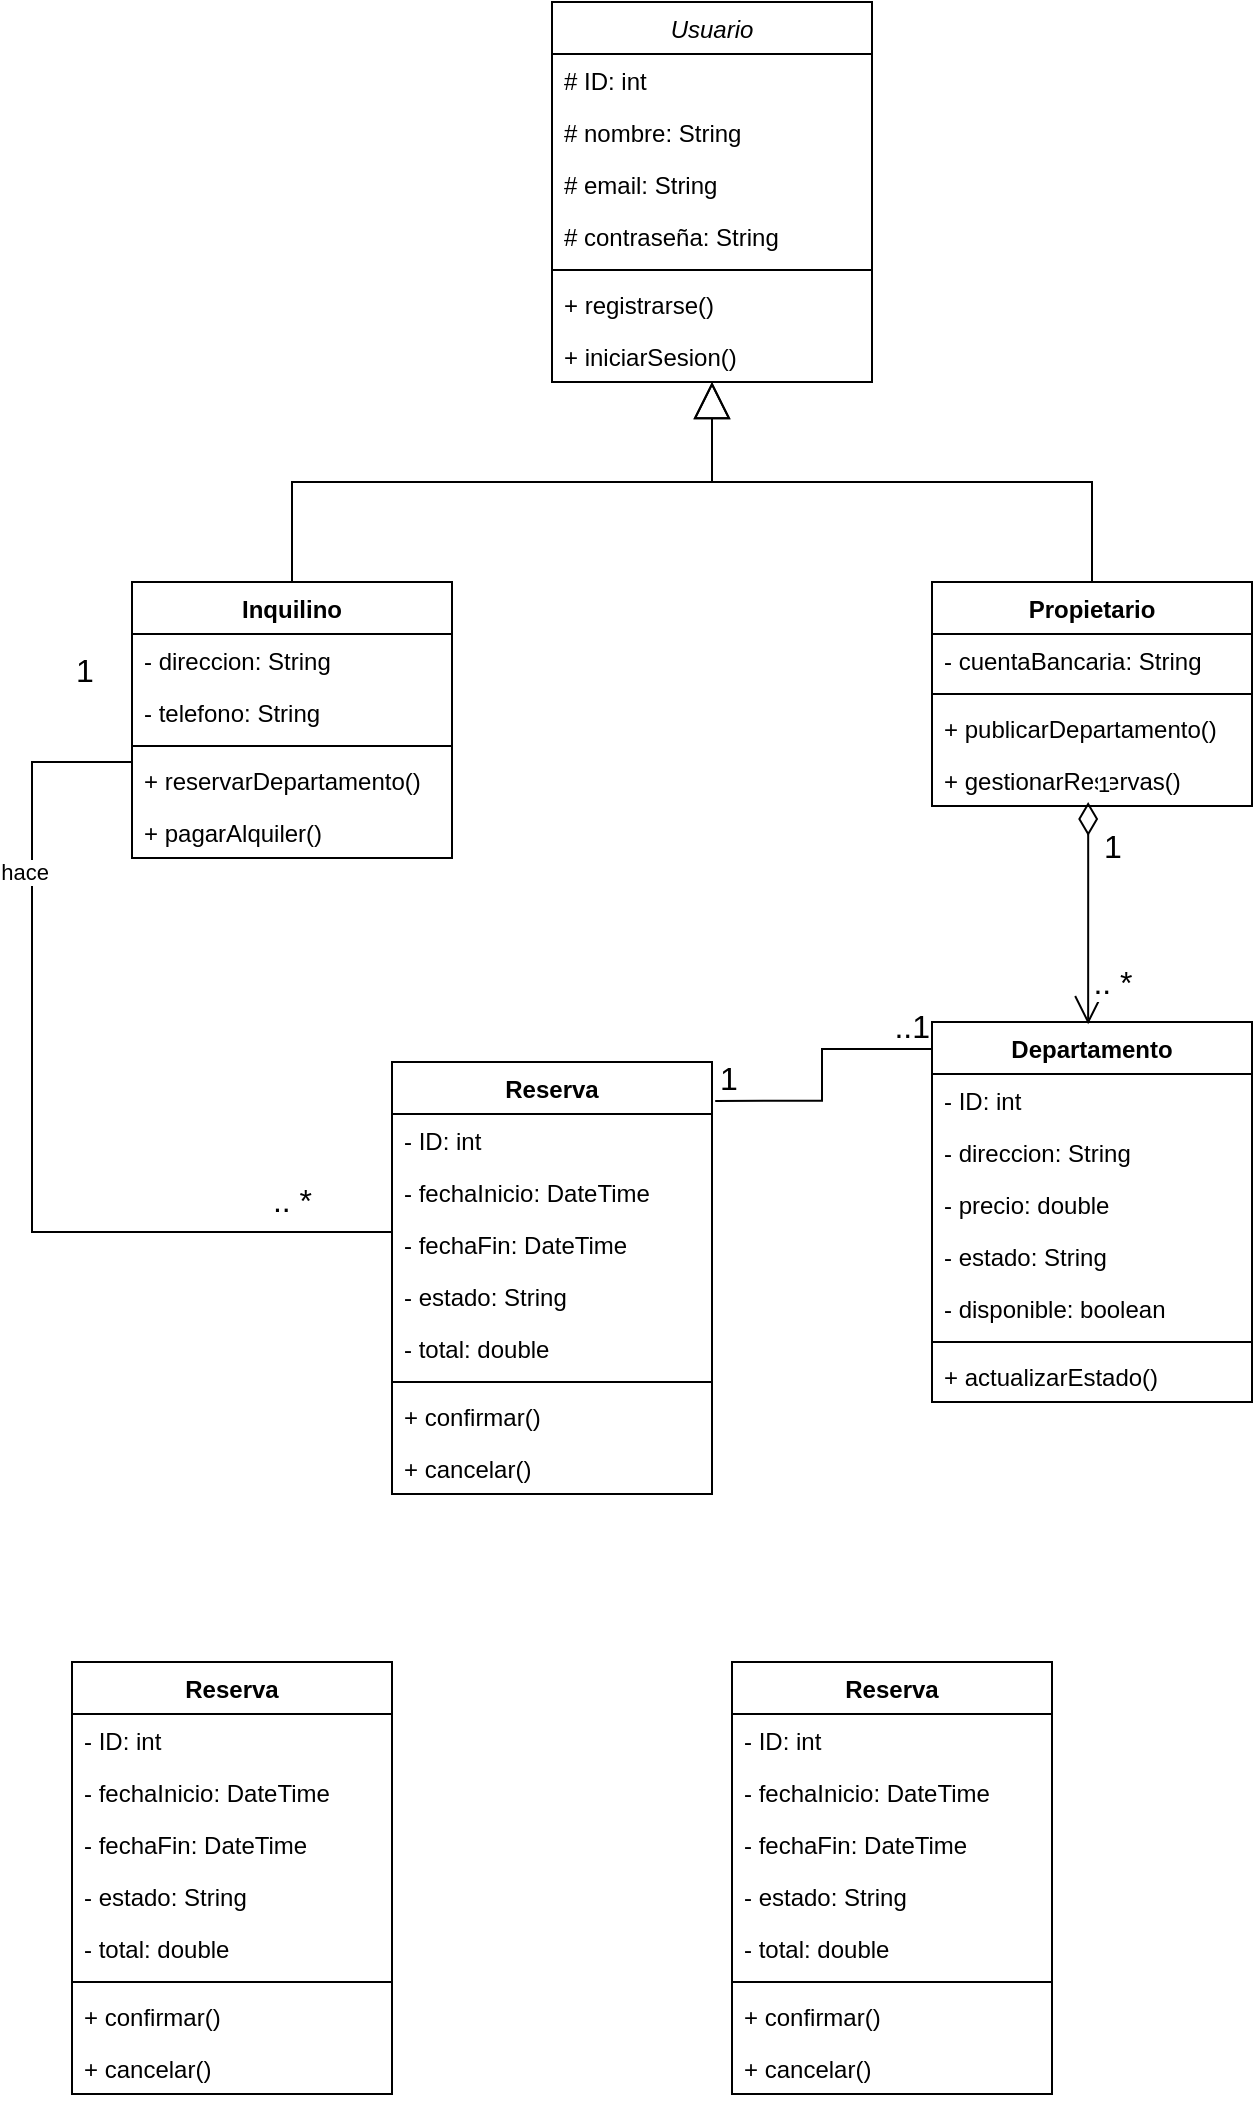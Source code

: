 <mxfile version="28.2.5">
  <diagram id="C5RBs43oDa-KdzZeNtuy" name="Page-1">
    <mxGraphModel dx="387" dy="623" grid="1" gridSize="10" guides="1" tooltips="1" connect="1" arrows="1" fold="1" page="1" pageScale="1" pageWidth="827" pageHeight="1169" math="0" shadow="0">
      <root>
        <mxCell id="WIyWlLk6GJQsqaUBKTNV-0" />
        <mxCell id="WIyWlLk6GJQsqaUBKTNV-1" parent="WIyWlLk6GJQsqaUBKTNV-0" />
        <mxCell id="zkfFHV4jXpPFQw0GAbJ--0" value="Usuario" style="swimlane;fontStyle=2;align=center;verticalAlign=top;childLayout=stackLayout;horizontal=1;startSize=26;horizontalStack=0;resizeParent=1;resizeLast=0;collapsible=1;marginBottom=0;rounded=0;shadow=0;strokeWidth=1;" parent="WIyWlLk6GJQsqaUBKTNV-1" vertex="1">
          <mxGeometry x="330" y="10" width="160" height="190" as="geometry">
            <mxRectangle x="220" y="120" width="160" height="26" as="alternateBounds" />
          </mxGeometry>
        </mxCell>
        <mxCell id="zkfFHV4jXpPFQw0GAbJ--1" value="# ID: int" style="text;align=left;verticalAlign=top;spacingLeft=4;spacingRight=4;overflow=hidden;rotatable=0;points=[[0,0.5],[1,0.5]];portConstraint=eastwest;" parent="zkfFHV4jXpPFQw0GAbJ--0" vertex="1">
          <mxGeometry y="26" width="160" height="26" as="geometry" />
        </mxCell>
        <mxCell id="zkfFHV4jXpPFQw0GAbJ--2" value="# nombre: String" style="text;align=left;verticalAlign=top;spacingLeft=4;spacingRight=4;overflow=hidden;rotatable=0;points=[[0,0.5],[1,0.5]];portConstraint=eastwest;rounded=0;shadow=0;html=0;" parent="zkfFHV4jXpPFQw0GAbJ--0" vertex="1">
          <mxGeometry y="52" width="160" height="26" as="geometry" />
        </mxCell>
        <mxCell id="uRjsFTHs8m681X3I8y45-0" value="# email: String&#xa;" style="text;align=left;verticalAlign=top;spacingLeft=4;spacingRight=4;overflow=hidden;rotatable=0;points=[[0,0.5],[1,0.5]];portConstraint=eastwest;rounded=0;shadow=0;html=0;" parent="zkfFHV4jXpPFQw0GAbJ--0" vertex="1">
          <mxGeometry y="78" width="160" height="26" as="geometry" />
        </mxCell>
        <mxCell id="zkfFHV4jXpPFQw0GAbJ--3" value="# contraseña: String" style="text;align=left;verticalAlign=top;spacingLeft=4;spacingRight=4;overflow=hidden;rotatable=0;points=[[0,0.5],[1,0.5]];portConstraint=eastwest;rounded=0;shadow=0;html=0;" parent="zkfFHV4jXpPFQw0GAbJ--0" vertex="1">
          <mxGeometry y="104" width="160" height="26" as="geometry" />
        </mxCell>
        <mxCell id="zkfFHV4jXpPFQw0GAbJ--4" value="" style="line;html=1;strokeWidth=1;align=left;verticalAlign=middle;spacingTop=-1;spacingLeft=3;spacingRight=3;rotatable=0;labelPosition=right;points=[];portConstraint=eastwest;" parent="zkfFHV4jXpPFQw0GAbJ--0" vertex="1">
          <mxGeometry y="130" width="160" height="8" as="geometry" />
        </mxCell>
        <mxCell id="uRjsFTHs8m681X3I8y45-1" value="+ registrarse()&#xa;" style="text;align=left;verticalAlign=top;spacingLeft=4;spacingRight=4;overflow=hidden;rotatable=0;points=[[0,0.5],[1,0.5]];portConstraint=eastwest;" parent="zkfFHV4jXpPFQw0GAbJ--0" vertex="1">
          <mxGeometry y="138" width="160" height="26" as="geometry" />
        </mxCell>
        <mxCell id="zkfFHV4jXpPFQw0GAbJ--5" value="+ iniciarSesion()" style="text;align=left;verticalAlign=top;spacingLeft=4;spacingRight=4;overflow=hidden;rotatable=0;points=[[0,0.5],[1,0.5]];portConstraint=eastwest;" parent="zkfFHV4jXpPFQw0GAbJ--0" vertex="1">
          <mxGeometry y="164" width="160" height="26" as="geometry" />
        </mxCell>
        <mxCell id="zkfFHV4jXpPFQw0GAbJ--12" value="" style="endArrow=block;endSize=16;endFill=0;shadow=0;strokeWidth=1;rounded=0;curved=0;edgeStyle=elbowEdgeStyle;elbow=vertical;exitX=0.5;exitY=0;exitDx=0;exitDy=0;" parent="WIyWlLk6GJQsqaUBKTNV-1" source="wwPs5roBOMzfUQPgi6KH-0" target="zkfFHV4jXpPFQw0GAbJ--0" edge="1">
          <mxGeometry width="160" relative="1" as="geometry">
            <mxPoint x="200" y="360" as="sourcePoint" />
            <mxPoint x="200" y="203" as="targetPoint" />
            <Array as="points">
              <mxPoint x="300" y="250" />
            </Array>
          </mxGeometry>
        </mxCell>
        <mxCell id="zkfFHV4jXpPFQw0GAbJ--16" value="" style="endArrow=block;endSize=16;endFill=0;shadow=0;strokeWidth=1;rounded=0;curved=0;edgeStyle=elbowEdgeStyle;elbow=vertical;exitX=0.5;exitY=0;exitDx=0;exitDy=0;" parent="WIyWlLk6GJQsqaUBKTNV-1" source="wwPs5roBOMzfUQPgi6KH-10" target="zkfFHV4jXpPFQw0GAbJ--0" edge="1">
          <mxGeometry width="160" relative="1" as="geometry">
            <mxPoint x="600" y="360" as="sourcePoint" />
            <mxPoint x="310" y="271" as="targetPoint" />
            <Array as="points">
              <mxPoint x="510" y="250" />
            </Array>
          </mxGeometry>
        </mxCell>
        <mxCell id="wwPs5roBOMzfUQPgi6KH-0" value="Inquilino" style="swimlane;fontStyle=1;align=center;verticalAlign=top;childLayout=stackLayout;horizontal=1;startSize=26;horizontalStack=0;resizeParent=1;resizeParentMax=0;resizeLast=0;collapsible=1;marginBottom=0;whiteSpace=wrap;html=1;" vertex="1" parent="WIyWlLk6GJQsqaUBKTNV-1">
          <mxGeometry x="120" y="300" width="160" height="138" as="geometry" />
        </mxCell>
        <mxCell id="wwPs5roBOMzfUQPgi6KH-1" value="- direccion: String" style="text;strokeColor=none;fillColor=none;align=left;verticalAlign=top;spacingLeft=4;spacingRight=4;overflow=hidden;rotatable=0;points=[[0,0.5],[1,0.5]];portConstraint=eastwest;whiteSpace=wrap;html=1;" vertex="1" parent="wwPs5roBOMzfUQPgi6KH-0">
          <mxGeometry y="26" width="160" height="26" as="geometry" />
        </mxCell>
        <mxCell id="wwPs5roBOMzfUQPgi6KH-4" value="- telefono: String" style="text;strokeColor=none;fillColor=none;align=left;verticalAlign=top;spacingLeft=4;spacingRight=4;overflow=hidden;rotatable=0;points=[[0,0.5],[1,0.5]];portConstraint=eastwest;whiteSpace=wrap;html=1;" vertex="1" parent="wwPs5roBOMzfUQPgi6KH-0">
          <mxGeometry y="52" width="160" height="26" as="geometry" />
        </mxCell>
        <mxCell id="wwPs5roBOMzfUQPgi6KH-2" value="" style="line;strokeWidth=1;fillColor=none;align=left;verticalAlign=middle;spacingTop=-1;spacingLeft=3;spacingRight=3;rotatable=0;labelPosition=right;points=[];portConstraint=eastwest;strokeColor=inherit;" vertex="1" parent="wwPs5roBOMzfUQPgi6KH-0">
          <mxGeometry y="78" width="160" height="8" as="geometry" />
        </mxCell>
        <mxCell id="wwPs5roBOMzfUQPgi6KH-3" value="+ reservarDepartamento()" style="text;strokeColor=none;fillColor=none;align=left;verticalAlign=top;spacingLeft=4;spacingRight=4;overflow=hidden;rotatable=0;points=[[0,0.5],[1,0.5]];portConstraint=eastwest;whiteSpace=wrap;html=1;" vertex="1" parent="wwPs5roBOMzfUQPgi6KH-0">
          <mxGeometry y="86" width="160" height="26" as="geometry" />
        </mxCell>
        <mxCell id="wwPs5roBOMzfUQPgi6KH-5" value="+ pagarAlquiler()" style="text;strokeColor=none;fillColor=none;align=left;verticalAlign=top;spacingLeft=4;spacingRight=4;overflow=hidden;rotatable=0;points=[[0,0.5],[1,0.5]];portConstraint=eastwest;whiteSpace=wrap;html=1;" vertex="1" parent="wwPs5roBOMzfUQPgi6KH-0">
          <mxGeometry y="112" width="160" height="26" as="geometry" />
        </mxCell>
        <mxCell id="wwPs5roBOMzfUQPgi6KH-10" value="Propietario" style="swimlane;fontStyle=1;align=center;verticalAlign=top;childLayout=stackLayout;horizontal=1;startSize=26;horizontalStack=0;resizeParent=1;resizeParentMax=0;resizeLast=0;collapsible=1;marginBottom=0;whiteSpace=wrap;html=1;" vertex="1" parent="WIyWlLk6GJQsqaUBKTNV-1">
          <mxGeometry x="520" y="300" width="160" height="112" as="geometry" />
        </mxCell>
        <mxCell id="wwPs5roBOMzfUQPgi6KH-11" value="- cuentaBancaria: String" style="text;strokeColor=none;fillColor=none;align=left;verticalAlign=top;spacingLeft=4;spacingRight=4;overflow=hidden;rotatable=0;points=[[0,0.5],[1,0.5]];portConstraint=eastwest;whiteSpace=wrap;html=1;" vertex="1" parent="wwPs5roBOMzfUQPgi6KH-10">
          <mxGeometry y="26" width="160" height="26" as="geometry" />
        </mxCell>
        <mxCell id="wwPs5roBOMzfUQPgi6KH-13" value="" style="line;strokeWidth=1;fillColor=none;align=left;verticalAlign=middle;spacingTop=-1;spacingLeft=3;spacingRight=3;rotatable=0;labelPosition=right;points=[];portConstraint=eastwest;strokeColor=inherit;" vertex="1" parent="wwPs5roBOMzfUQPgi6KH-10">
          <mxGeometry y="52" width="160" height="8" as="geometry" />
        </mxCell>
        <mxCell id="wwPs5roBOMzfUQPgi6KH-14" value="+ publicarDepartamento()" style="text;strokeColor=none;fillColor=none;align=left;verticalAlign=top;spacingLeft=4;spacingRight=4;overflow=hidden;rotatable=0;points=[[0,0.5],[1,0.5]];portConstraint=eastwest;whiteSpace=wrap;html=1;" vertex="1" parent="wwPs5roBOMzfUQPgi6KH-10">
          <mxGeometry y="60" width="160" height="26" as="geometry" />
        </mxCell>
        <mxCell id="wwPs5roBOMzfUQPgi6KH-15" value="+ gestionarReservas()" style="text;strokeColor=none;fillColor=none;align=left;verticalAlign=top;spacingLeft=4;spacingRight=4;overflow=hidden;rotatable=0;points=[[0,0.5],[1,0.5]];portConstraint=eastwest;whiteSpace=wrap;html=1;" vertex="1" parent="wwPs5roBOMzfUQPgi6KH-10">
          <mxGeometry y="86" width="160" height="26" as="geometry" />
        </mxCell>
        <mxCell id="wwPs5roBOMzfUQPgi6KH-16" value="Reserva" style="swimlane;fontStyle=1;align=center;verticalAlign=top;childLayout=stackLayout;horizontal=1;startSize=26;horizontalStack=0;resizeParent=1;resizeParentMax=0;resizeLast=0;collapsible=1;marginBottom=0;whiteSpace=wrap;html=1;" vertex="1" parent="WIyWlLk6GJQsqaUBKTNV-1">
          <mxGeometry x="250" y="540" width="160" height="216" as="geometry" />
        </mxCell>
        <mxCell id="wwPs5roBOMzfUQPgi6KH-17" value="- ID: int" style="text;strokeColor=none;fillColor=none;align=left;verticalAlign=top;spacingLeft=4;spacingRight=4;overflow=hidden;rotatable=0;points=[[0,0.5],[1,0.5]];portConstraint=eastwest;whiteSpace=wrap;html=1;" vertex="1" parent="wwPs5roBOMzfUQPgi6KH-16">
          <mxGeometry y="26" width="160" height="26" as="geometry" />
        </mxCell>
        <mxCell id="wwPs5roBOMzfUQPgi6KH-22" value="- fechaInicio: DateTime" style="text;strokeColor=none;fillColor=none;align=left;verticalAlign=top;spacingLeft=4;spacingRight=4;overflow=hidden;rotatable=0;points=[[0,0.5],[1,0.5]];portConstraint=eastwest;whiteSpace=wrap;html=1;" vertex="1" parent="wwPs5roBOMzfUQPgi6KH-16">
          <mxGeometry y="52" width="160" height="26" as="geometry" />
        </mxCell>
        <mxCell id="wwPs5roBOMzfUQPgi6KH-26" value="- fechaFin: DateTime" style="text;strokeColor=none;fillColor=none;align=left;verticalAlign=top;spacingLeft=4;spacingRight=4;overflow=hidden;rotatable=0;points=[[0,0.5],[1,0.5]];portConstraint=eastwest;whiteSpace=wrap;html=1;" vertex="1" parent="wwPs5roBOMzfUQPgi6KH-16">
          <mxGeometry y="78" width="160" height="26" as="geometry" />
        </mxCell>
        <mxCell id="wwPs5roBOMzfUQPgi6KH-27" value="- estado: String" style="text;strokeColor=none;fillColor=none;align=left;verticalAlign=top;spacingLeft=4;spacingRight=4;overflow=hidden;rotatable=0;points=[[0,0.5],[1,0.5]];portConstraint=eastwest;whiteSpace=wrap;html=1;" vertex="1" parent="wwPs5roBOMzfUQPgi6KH-16">
          <mxGeometry y="104" width="160" height="26" as="geometry" />
        </mxCell>
        <mxCell id="wwPs5roBOMzfUQPgi6KH-18" value="- total: double" style="text;strokeColor=none;fillColor=none;align=left;verticalAlign=top;spacingLeft=4;spacingRight=4;overflow=hidden;rotatable=0;points=[[0,0.5],[1,0.5]];portConstraint=eastwest;whiteSpace=wrap;html=1;" vertex="1" parent="wwPs5roBOMzfUQPgi6KH-16">
          <mxGeometry y="130" width="160" height="26" as="geometry" />
        </mxCell>
        <mxCell id="wwPs5roBOMzfUQPgi6KH-19" value="" style="line;strokeWidth=1;fillColor=none;align=left;verticalAlign=middle;spacingTop=-1;spacingLeft=3;spacingRight=3;rotatable=0;labelPosition=right;points=[];portConstraint=eastwest;strokeColor=inherit;" vertex="1" parent="wwPs5roBOMzfUQPgi6KH-16">
          <mxGeometry y="156" width="160" height="8" as="geometry" />
        </mxCell>
        <mxCell id="wwPs5roBOMzfUQPgi6KH-20" value="+ confirmar()" style="text;strokeColor=none;fillColor=none;align=left;verticalAlign=top;spacingLeft=4;spacingRight=4;overflow=hidden;rotatable=0;points=[[0,0.5],[1,0.5]];portConstraint=eastwest;whiteSpace=wrap;html=1;" vertex="1" parent="wwPs5roBOMzfUQPgi6KH-16">
          <mxGeometry y="164" width="160" height="26" as="geometry" />
        </mxCell>
        <mxCell id="wwPs5roBOMzfUQPgi6KH-21" value="+ cancelar()" style="text;strokeColor=none;fillColor=none;align=left;verticalAlign=top;spacingLeft=4;spacingRight=4;overflow=hidden;rotatable=0;points=[[0,0.5],[1,0.5]];portConstraint=eastwest;whiteSpace=wrap;html=1;" vertex="1" parent="wwPs5roBOMzfUQPgi6KH-16">
          <mxGeometry y="190" width="160" height="26" as="geometry" />
        </mxCell>
        <mxCell id="wwPs5roBOMzfUQPgi6KH-28" value="" style="endArrow=none;html=1;edgeStyle=orthogonalEdgeStyle;rounded=0;exitX=0;exitY=0.5;exitDx=0;exitDy=0;fontSize=16;entryX=-0.001;entryY=0.274;entryDx=0;entryDy=0;entryPerimeter=0;" edge="1" parent="WIyWlLk6GJQsqaUBKTNV-1" target="wwPs5roBOMzfUQPgi6KH-26">
          <mxGeometry relative="1" as="geometry">
            <mxPoint x="120" y="390" as="sourcePoint" />
            <mxPoint x="279" y="625" as="targetPoint" />
            <Array as="points">
              <mxPoint x="70" y="390" />
              <mxPoint x="70" y="625" />
              <mxPoint x="250" y="625" />
            </Array>
          </mxGeometry>
        </mxCell>
        <mxCell id="wwPs5roBOMzfUQPgi6KH-29" value="1" style="edgeLabel;resizable=0;html=1;align=left;verticalAlign=bottom;fontSize=16;" connectable="0" vertex="1" parent="wwPs5roBOMzfUQPgi6KH-28">
          <mxGeometry x="-1" relative="1" as="geometry">
            <mxPoint x="-30" y="-35" as="offset" />
          </mxGeometry>
        </mxCell>
        <mxCell id="wwPs5roBOMzfUQPgi6KH-30" value=".. *" style="edgeLabel;resizable=0;html=1;align=right;verticalAlign=bottom;fontSize=16;" connectable="0" vertex="1" parent="wwPs5roBOMzfUQPgi6KH-28">
          <mxGeometry x="1" relative="1" as="geometry">
            <mxPoint x="-39" y="-5" as="offset" />
          </mxGeometry>
        </mxCell>
        <mxCell id="wwPs5roBOMzfUQPgi6KH-31" value="hace" style="edgeLabel;html=1;align=center;verticalAlign=middle;resizable=0;points=[];" vertex="1" connectable="0" parent="wwPs5roBOMzfUQPgi6KH-28">
          <mxGeometry x="-0.19" y="-4" relative="1" as="geometry">
            <mxPoint y="-84" as="offset" />
          </mxGeometry>
        </mxCell>
        <mxCell id="wwPs5roBOMzfUQPgi6KH-33" value="Departamento" style="swimlane;fontStyle=1;align=center;verticalAlign=top;childLayout=stackLayout;horizontal=1;startSize=26;horizontalStack=0;resizeParent=1;resizeParentMax=0;resizeLast=0;collapsible=1;marginBottom=0;whiteSpace=wrap;html=1;" vertex="1" parent="WIyWlLk6GJQsqaUBKTNV-1">
          <mxGeometry x="520" y="520" width="160" height="190" as="geometry" />
        </mxCell>
        <mxCell id="wwPs5roBOMzfUQPgi6KH-34" value="- ID: int" style="text;strokeColor=none;fillColor=none;align=left;verticalAlign=top;spacingLeft=4;spacingRight=4;overflow=hidden;rotatable=0;points=[[0,0.5],[1,0.5]];portConstraint=eastwest;whiteSpace=wrap;html=1;" vertex="1" parent="wwPs5roBOMzfUQPgi6KH-33">
          <mxGeometry y="26" width="160" height="26" as="geometry" />
        </mxCell>
        <mxCell id="wwPs5roBOMzfUQPgi6KH-35" value="- direccion: String" style="text;strokeColor=none;fillColor=none;align=left;verticalAlign=top;spacingLeft=4;spacingRight=4;overflow=hidden;rotatable=0;points=[[0,0.5],[1,0.5]];portConstraint=eastwest;whiteSpace=wrap;html=1;" vertex="1" parent="wwPs5roBOMzfUQPgi6KH-33">
          <mxGeometry y="52" width="160" height="26" as="geometry" />
        </mxCell>
        <mxCell id="wwPs5roBOMzfUQPgi6KH-38" value="- precio: double" style="text;strokeColor=none;fillColor=none;align=left;verticalAlign=top;spacingLeft=4;spacingRight=4;overflow=hidden;rotatable=0;points=[[0,0.5],[1,0.5]];portConstraint=eastwest;whiteSpace=wrap;html=1;" vertex="1" parent="wwPs5roBOMzfUQPgi6KH-33">
          <mxGeometry y="78" width="160" height="26" as="geometry" />
        </mxCell>
        <mxCell id="wwPs5roBOMzfUQPgi6KH-37" value="- estado: String" style="text;strokeColor=none;fillColor=none;align=left;verticalAlign=top;spacingLeft=4;spacingRight=4;overflow=hidden;rotatable=0;points=[[0,0.5],[1,0.5]];portConstraint=eastwest;whiteSpace=wrap;html=1;" vertex="1" parent="wwPs5roBOMzfUQPgi6KH-33">
          <mxGeometry y="104" width="160" height="26" as="geometry" />
        </mxCell>
        <mxCell id="wwPs5roBOMzfUQPgi6KH-49" value="- disponible: boolean" style="text;strokeColor=none;fillColor=none;align=left;verticalAlign=top;spacingLeft=4;spacingRight=4;overflow=hidden;rotatable=0;points=[[0,0.5],[1,0.5]];portConstraint=eastwest;whiteSpace=wrap;html=1;" vertex="1" parent="wwPs5roBOMzfUQPgi6KH-33">
          <mxGeometry y="130" width="160" height="26" as="geometry" />
        </mxCell>
        <mxCell id="wwPs5roBOMzfUQPgi6KH-39" value="" style="line;strokeWidth=1;fillColor=none;align=left;verticalAlign=middle;spacingTop=-1;spacingLeft=3;spacingRight=3;rotatable=0;labelPosition=right;points=[];portConstraint=eastwest;strokeColor=inherit;" vertex="1" parent="wwPs5roBOMzfUQPgi6KH-33">
          <mxGeometry y="156" width="160" height="8" as="geometry" />
        </mxCell>
        <mxCell id="wwPs5roBOMzfUQPgi6KH-40" value="+ actualizarEstado()" style="text;strokeColor=none;fillColor=none;align=left;verticalAlign=top;spacingLeft=4;spacingRight=4;overflow=hidden;rotatable=0;points=[[0,0.5],[1,0.5]];portConstraint=eastwest;whiteSpace=wrap;html=1;" vertex="1" parent="wwPs5roBOMzfUQPgi6KH-33">
          <mxGeometry y="164" width="160" height="26" as="geometry" />
        </mxCell>
        <mxCell id="wwPs5roBOMzfUQPgi6KH-43" value="1" style="endArrow=open;html=1;endSize=12;startArrow=diamondThin;startSize=14;startFill=0;edgeStyle=orthogonalEdgeStyle;align=left;verticalAlign=bottom;rounded=0;exitX=0.488;exitY=0.923;exitDx=0;exitDy=0;exitPerimeter=0;entryX=0.488;entryY=0.006;entryDx=0;entryDy=0;entryPerimeter=0;" edge="1" parent="WIyWlLk6GJQsqaUBKTNV-1" source="wwPs5roBOMzfUQPgi6KH-15" target="wwPs5roBOMzfUQPgi6KH-33">
          <mxGeometry x="-1" y="3" relative="1" as="geometry">
            <mxPoint x="590" y="430" as="sourcePoint" />
            <mxPoint x="560" y="510" as="targetPoint" />
            <Array as="points">
              <mxPoint x="598" y="440" />
              <mxPoint x="598" y="440" />
            </Array>
          </mxGeometry>
        </mxCell>
        <mxCell id="wwPs5roBOMzfUQPgi6KH-44" value="1" style="edgeLabel;html=1;align=center;verticalAlign=middle;resizable=0;points=[];fontSize=16;" vertex="1" connectable="0" parent="wwPs5roBOMzfUQPgi6KH-43">
          <mxGeometry x="-0.617" y="-1" relative="1" as="geometry">
            <mxPoint x="13" as="offset" />
          </mxGeometry>
        </mxCell>
        <mxCell id="wwPs5roBOMzfUQPgi6KH-45" value=".. *" style="edgeLabel;html=1;align=center;verticalAlign=middle;resizable=0;points=[];fontSize=16;" vertex="1" connectable="0" parent="wwPs5roBOMzfUQPgi6KH-43">
          <mxGeometry x="0.438" relative="1" as="geometry">
            <mxPoint x="12" y="10" as="offset" />
          </mxGeometry>
        </mxCell>
        <mxCell id="wwPs5roBOMzfUQPgi6KH-46" value="" style="endArrow=none;html=1;edgeStyle=orthogonalEdgeStyle;rounded=0;exitX=1.01;exitY=0.09;exitDx=0;exitDy=0;entryX=-0.002;entryY=0.071;entryDx=0;entryDy=0;entryPerimeter=0;exitPerimeter=0;" edge="1" parent="WIyWlLk6GJQsqaUBKTNV-1" source="wwPs5roBOMzfUQPgi6KH-16" target="wwPs5roBOMzfUQPgi6KH-33">
          <mxGeometry relative="1" as="geometry">
            <mxPoint x="430" y="610" as="sourcePoint" />
            <mxPoint x="590" y="610" as="targetPoint" />
          </mxGeometry>
        </mxCell>
        <mxCell id="wwPs5roBOMzfUQPgi6KH-47" value="1" style="edgeLabel;resizable=0;html=1;align=left;verticalAlign=bottom;fontSize=16;" connectable="0" vertex="1" parent="wwPs5roBOMzfUQPgi6KH-46">
          <mxGeometry x="-1" relative="1" as="geometry" />
        </mxCell>
        <mxCell id="wwPs5roBOMzfUQPgi6KH-48" value="..1" style="edgeLabel;resizable=0;html=1;align=right;verticalAlign=bottom;fontSize=16;" connectable="0" vertex="1" parent="wwPs5roBOMzfUQPgi6KH-46">
          <mxGeometry x="1" relative="1" as="geometry" />
        </mxCell>
        <mxCell id="wwPs5roBOMzfUQPgi6KH-50" value="Reserva" style="swimlane;fontStyle=1;align=center;verticalAlign=top;childLayout=stackLayout;horizontal=1;startSize=26;horizontalStack=0;resizeParent=1;resizeParentMax=0;resizeLast=0;collapsible=1;marginBottom=0;whiteSpace=wrap;html=1;" vertex="1" parent="WIyWlLk6GJQsqaUBKTNV-1">
          <mxGeometry x="90" y="840" width="160" height="216" as="geometry" />
        </mxCell>
        <mxCell id="wwPs5roBOMzfUQPgi6KH-51" value="- ID: int" style="text;strokeColor=none;fillColor=none;align=left;verticalAlign=top;spacingLeft=4;spacingRight=4;overflow=hidden;rotatable=0;points=[[0,0.5],[1,0.5]];portConstraint=eastwest;whiteSpace=wrap;html=1;" vertex="1" parent="wwPs5roBOMzfUQPgi6KH-50">
          <mxGeometry y="26" width="160" height="26" as="geometry" />
        </mxCell>
        <mxCell id="wwPs5roBOMzfUQPgi6KH-52" value="- fechaInicio: DateTime" style="text;strokeColor=none;fillColor=none;align=left;verticalAlign=top;spacingLeft=4;spacingRight=4;overflow=hidden;rotatable=0;points=[[0,0.5],[1,0.5]];portConstraint=eastwest;whiteSpace=wrap;html=1;" vertex="1" parent="wwPs5roBOMzfUQPgi6KH-50">
          <mxGeometry y="52" width="160" height="26" as="geometry" />
        </mxCell>
        <mxCell id="wwPs5roBOMzfUQPgi6KH-53" value="- fechaFin: DateTime" style="text;strokeColor=none;fillColor=none;align=left;verticalAlign=top;spacingLeft=4;spacingRight=4;overflow=hidden;rotatable=0;points=[[0,0.5],[1,0.5]];portConstraint=eastwest;whiteSpace=wrap;html=1;" vertex="1" parent="wwPs5roBOMzfUQPgi6KH-50">
          <mxGeometry y="78" width="160" height="26" as="geometry" />
        </mxCell>
        <mxCell id="wwPs5roBOMzfUQPgi6KH-54" value="- estado: String" style="text;strokeColor=none;fillColor=none;align=left;verticalAlign=top;spacingLeft=4;spacingRight=4;overflow=hidden;rotatable=0;points=[[0,0.5],[1,0.5]];portConstraint=eastwest;whiteSpace=wrap;html=1;" vertex="1" parent="wwPs5roBOMzfUQPgi6KH-50">
          <mxGeometry y="104" width="160" height="26" as="geometry" />
        </mxCell>
        <mxCell id="wwPs5roBOMzfUQPgi6KH-55" value="- total: double" style="text;strokeColor=none;fillColor=none;align=left;verticalAlign=top;spacingLeft=4;spacingRight=4;overflow=hidden;rotatable=0;points=[[0,0.5],[1,0.5]];portConstraint=eastwest;whiteSpace=wrap;html=1;" vertex="1" parent="wwPs5roBOMzfUQPgi6KH-50">
          <mxGeometry y="130" width="160" height="26" as="geometry" />
        </mxCell>
        <mxCell id="wwPs5roBOMzfUQPgi6KH-56" value="" style="line;strokeWidth=1;fillColor=none;align=left;verticalAlign=middle;spacingTop=-1;spacingLeft=3;spacingRight=3;rotatable=0;labelPosition=right;points=[];portConstraint=eastwest;strokeColor=inherit;" vertex="1" parent="wwPs5roBOMzfUQPgi6KH-50">
          <mxGeometry y="156" width="160" height="8" as="geometry" />
        </mxCell>
        <mxCell id="wwPs5roBOMzfUQPgi6KH-57" value="+ confirmar()" style="text;strokeColor=none;fillColor=none;align=left;verticalAlign=top;spacingLeft=4;spacingRight=4;overflow=hidden;rotatable=0;points=[[0,0.5],[1,0.5]];portConstraint=eastwest;whiteSpace=wrap;html=1;" vertex="1" parent="wwPs5roBOMzfUQPgi6KH-50">
          <mxGeometry y="164" width="160" height="26" as="geometry" />
        </mxCell>
        <mxCell id="wwPs5roBOMzfUQPgi6KH-58" value="+ cancelar()" style="text;strokeColor=none;fillColor=none;align=left;verticalAlign=top;spacingLeft=4;spacingRight=4;overflow=hidden;rotatable=0;points=[[0,0.5],[1,0.5]];portConstraint=eastwest;whiteSpace=wrap;html=1;" vertex="1" parent="wwPs5roBOMzfUQPgi6KH-50">
          <mxGeometry y="190" width="160" height="26" as="geometry" />
        </mxCell>
        <mxCell id="wwPs5roBOMzfUQPgi6KH-59" value="Reserva" style="swimlane;fontStyle=1;align=center;verticalAlign=top;childLayout=stackLayout;horizontal=1;startSize=26;horizontalStack=0;resizeParent=1;resizeParentMax=0;resizeLast=0;collapsible=1;marginBottom=0;whiteSpace=wrap;html=1;" vertex="1" parent="WIyWlLk6GJQsqaUBKTNV-1">
          <mxGeometry x="420" y="840" width="160" height="216" as="geometry" />
        </mxCell>
        <mxCell id="wwPs5roBOMzfUQPgi6KH-60" value="- ID: int" style="text;strokeColor=none;fillColor=none;align=left;verticalAlign=top;spacingLeft=4;spacingRight=4;overflow=hidden;rotatable=0;points=[[0,0.5],[1,0.5]];portConstraint=eastwest;whiteSpace=wrap;html=1;" vertex="1" parent="wwPs5roBOMzfUQPgi6KH-59">
          <mxGeometry y="26" width="160" height="26" as="geometry" />
        </mxCell>
        <mxCell id="wwPs5roBOMzfUQPgi6KH-61" value="- fechaInicio: DateTime" style="text;strokeColor=none;fillColor=none;align=left;verticalAlign=top;spacingLeft=4;spacingRight=4;overflow=hidden;rotatable=0;points=[[0,0.5],[1,0.5]];portConstraint=eastwest;whiteSpace=wrap;html=1;" vertex="1" parent="wwPs5roBOMzfUQPgi6KH-59">
          <mxGeometry y="52" width="160" height="26" as="geometry" />
        </mxCell>
        <mxCell id="wwPs5roBOMzfUQPgi6KH-62" value="- fechaFin: DateTime" style="text;strokeColor=none;fillColor=none;align=left;verticalAlign=top;spacingLeft=4;spacingRight=4;overflow=hidden;rotatable=0;points=[[0,0.5],[1,0.5]];portConstraint=eastwest;whiteSpace=wrap;html=1;" vertex="1" parent="wwPs5roBOMzfUQPgi6KH-59">
          <mxGeometry y="78" width="160" height="26" as="geometry" />
        </mxCell>
        <mxCell id="wwPs5roBOMzfUQPgi6KH-63" value="- estado: String" style="text;strokeColor=none;fillColor=none;align=left;verticalAlign=top;spacingLeft=4;spacingRight=4;overflow=hidden;rotatable=0;points=[[0,0.5],[1,0.5]];portConstraint=eastwest;whiteSpace=wrap;html=1;" vertex="1" parent="wwPs5roBOMzfUQPgi6KH-59">
          <mxGeometry y="104" width="160" height="26" as="geometry" />
        </mxCell>
        <mxCell id="wwPs5roBOMzfUQPgi6KH-64" value="- total: double" style="text;strokeColor=none;fillColor=none;align=left;verticalAlign=top;spacingLeft=4;spacingRight=4;overflow=hidden;rotatable=0;points=[[0,0.5],[1,0.5]];portConstraint=eastwest;whiteSpace=wrap;html=1;" vertex="1" parent="wwPs5roBOMzfUQPgi6KH-59">
          <mxGeometry y="130" width="160" height="26" as="geometry" />
        </mxCell>
        <mxCell id="wwPs5roBOMzfUQPgi6KH-65" value="" style="line;strokeWidth=1;fillColor=none;align=left;verticalAlign=middle;spacingTop=-1;spacingLeft=3;spacingRight=3;rotatable=0;labelPosition=right;points=[];portConstraint=eastwest;strokeColor=inherit;" vertex="1" parent="wwPs5roBOMzfUQPgi6KH-59">
          <mxGeometry y="156" width="160" height="8" as="geometry" />
        </mxCell>
        <mxCell id="wwPs5roBOMzfUQPgi6KH-66" value="+ confirmar()" style="text;strokeColor=none;fillColor=none;align=left;verticalAlign=top;spacingLeft=4;spacingRight=4;overflow=hidden;rotatable=0;points=[[0,0.5],[1,0.5]];portConstraint=eastwest;whiteSpace=wrap;html=1;" vertex="1" parent="wwPs5roBOMzfUQPgi6KH-59">
          <mxGeometry y="164" width="160" height="26" as="geometry" />
        </mxCell>
        <mxCell id="wwPs5roBOMzfUQPgi6KH-67" value="+ cancelar()" style="text;strokeColor=none;fillColor=none;align=left;verticalAlign=top;spacingLeft=4;spacingRight=4;overflow=hidden;rotatable=0;points=[[0,0.5],[1,0.5]];portConstraint=eastwest;whiteSpace=wrap;html=1;" vertex="1" parent="wwPs5roBOMzfUQPgi6KH-59">
          <mxGeometry y="190" width="160" height="26" as="geometry" />
        </mxCell>
      </root>
    </mxGraphModel>
  </diagram>
</mxfile>
